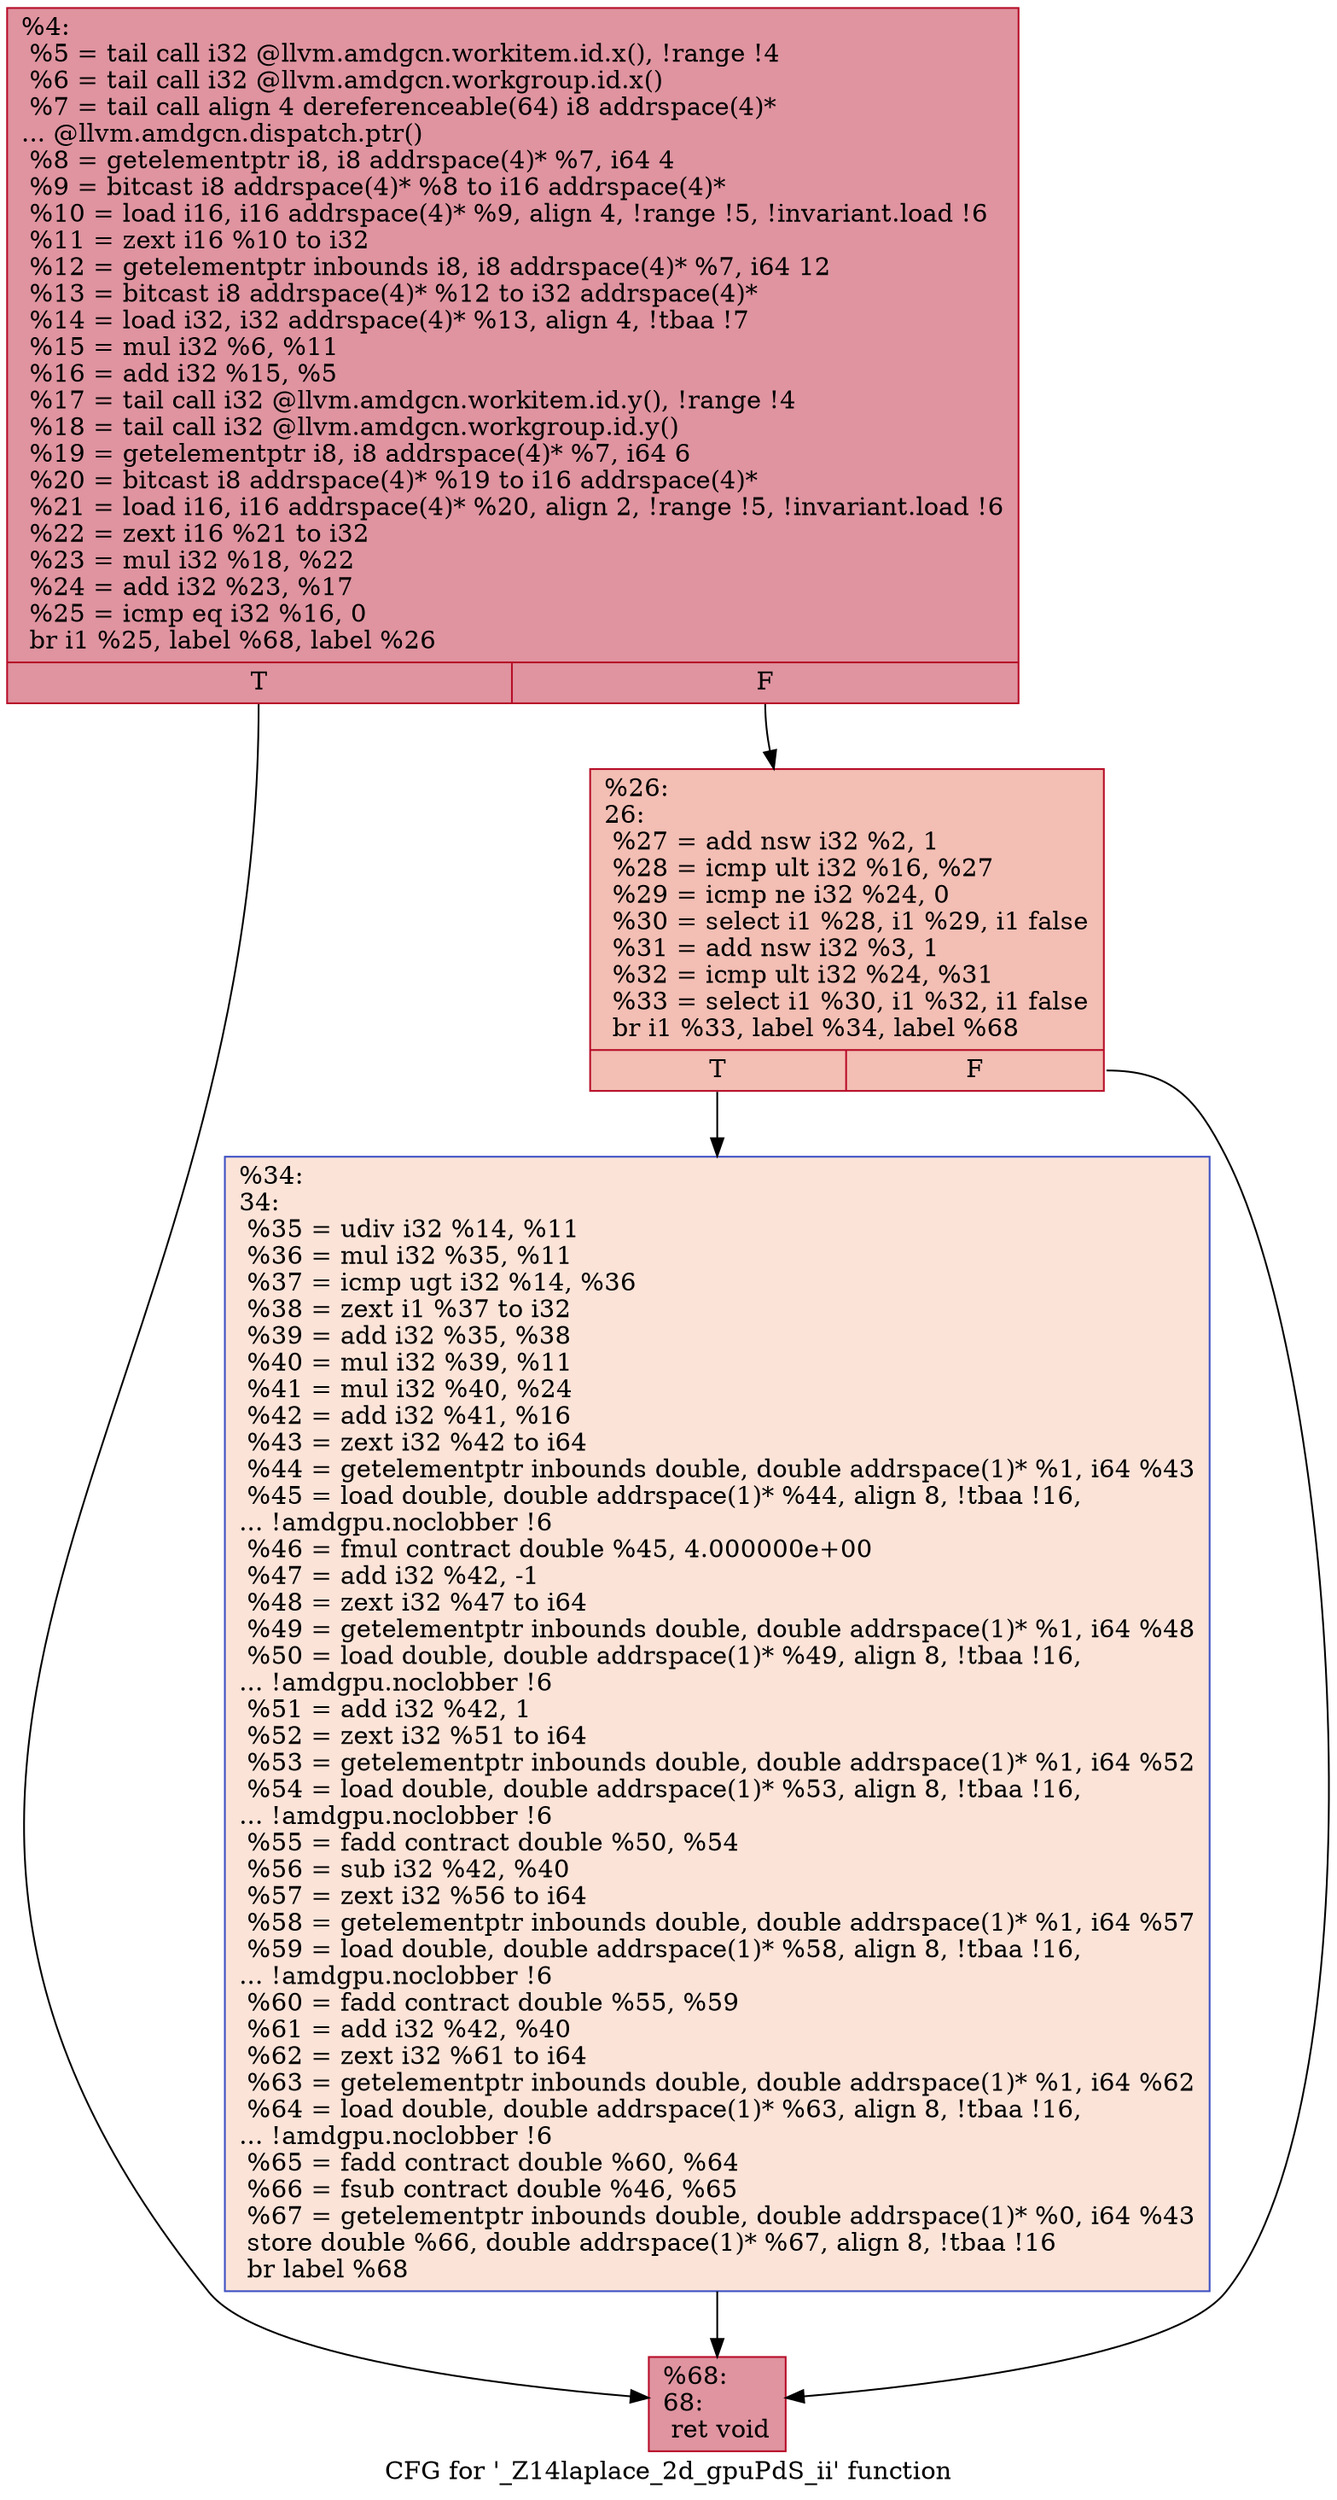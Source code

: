 digraph "CFG for '_Z14laplace_2d_gpuPdS_ii' function" {
	label="CFG for '_Z14laplace_2d_gpuPdS_ii' function";

	Node0x5c5cb80 [shape=record,color="#b70d28ff", style=filled, fillcolor="#b70d2870",label="{%4:\l  %5 = tail call i32 @llvm.amdgcn.workitem.id.x(), !range !4\l  %6 = tail call i32 @llvm.amdgcn.workgroup.id.x()\l  %7 = tail call align 4 dereferenceable(64) i8 addrspace(4)*\l... @llvm.amdgcn.dispatch.ptr()\l  %8 = getelementptr i8, i8 addrspace(4)* %7, i64 4\l  %9 = bitcast i8 addrspace(4)* %8 to i16 addrspace(4)*\l  %10 = load i16, i16 addrspace(4)* %9, align 4, !range !5, !invariant.load !6\l  %11 = zext i16 %10 to i32\l  %12 = getelementptr inbounds i8, i8 addrspace(4)* %7, i64 12\l  %13 = bitcast i8 addrspace(4)* %12 to i32 addrspace(4)*\l  %14 = load i32, i32 addrspace(4)* %13, align 4, !tbaa !7\l  %15 = mul i32 %6, %11\l  %16 = add i32 %15, %5\l  %17 = tail call i32 @llvm.amdgcn.workitem.id.y(), !range !4\l  %18 = tail call i32 @llvm.amdgcn.workgroup.id.y()\l  %19 = getelementptr i8, i8 addrspace(4)* %7, i64 6\l  %20 = bitcast i8 addrspace(4)* %19 to i16 addrspace(4)*\l  %21 = load i16, i16 addrspace(4)* %20, align 2, !range !5, !invariant.load !6\l  %22 = zext i16 %21 to i32\l  %23 = mul i32 %18, %22\l  %24 = add i32 %23, %17\l  %25 = icmp eq i32 %16, 0\l  br i1 %25, label %68, label %26\l|{<s0>T|<s1>F}}"];
	Node0x5c5cb80:s0 -> Node0x5c607d0;
	Node0x5c5cb80:s1 -> Node0x5c60860;
	Node0x5c60860 [shape=record,color="#b70d28ff", style=filled, fillcolor="#e36c5570",label="{%26:\l26:                                               \l  %27 = add nsw i32 %2, 1\l  %28 = icmp ult i32 %16, %27\l  %29 = icmp ne i32 %24, 0\l  %30 = select i1 %28, i1 %29, i1 false\l  %31 = add nsw i32 %3, 1\l  %32 = icmp ult i32 %24, %31\l  %33 = select i1 %30, i1 %32, i1 false\l  br i1 %33, label %34, label %68\l|{<s0>T|<s1>F}}"];
	Node0x5c60860:s0 -> Node0x5c5ede0;
	Node0x5c60860:s1 -> Node0x5c607d0;
	Node0x5c5ede0 [shape=record,color="#3d50c3ff", style=filled, fillcolor="#f6bfa670",label="{%34:\l34:                                               \l  %35 = udiv i32 %14, %11\l  %36 = mul i32 %35, %11\l  %37 = icmp ugt i32 %14, %36\l  %38 = zext i1 %37 to i32\l  %39 = add i32 %35, %38\l  %40 = mul i32 %39, %11\l  %41 = mul i32 %40, %24\l  %42 = add i32 %41, %16\l  %43 = zext i32 %42 to i64\l  %44 = getelementptr inbounds double, double addrspace(1)* %1, i64 %43\l  %45 = load double, double addrspace(1)* %44, align 8, !tbaa !16,\l... !amdgpu.noclobber !6\l  %46 = fmul contract double %45, 4.000000e+00\l  %47 = add i32 %42, -1\l  %48 = zext i32 %47 to i64\l  %49 = getelementptr inbounds double, double addrspace(1)* %1, i64 %48\l  %50 = load double, double addrspace(1)* %49, align 8, !tbaa !16,\l... !amdgpu.noclobber !6\l  %51 = add i32 %42, 1\l  %52 = zext i32 %51 to i64\l  %53 = getelementptr inbounds double, double addrspace(1)* %1, i64 %52\l  %54 = load double, double addrspace(1)* %53, align 8, !tbaa !16,\l... !amdgpu.noclobber !6\l  %55 = fadd contract double %50, %54\l  %56 = sub i32 %42, %40\l  %57 = zext i32 %56 to i64\l  %58 = getelementptr inbounds double, double addrspace(1)* %1, i64 %57\l  %59 = load double, double addrspace(1)* %58, align 8, !tbaa !16,\l... !amdgpu.noclobber !6\l  %60 = fadd contract double %55, %59\l  %61 = add i32 %42, %40\l  %62 = zext i32 %61 to i64\l  %63 = getelementptr inbounds double, double addrspace(1)* %1, i64 %62\l  %64 = load double, double addrspace(1)* %63, align 8, !tbaa !16,\l... !amdgpu.noclobber !6\l  %65 = fadd contract double %60, %64\l  %66 = fsub contract double %46, %65\l  %67 = getelementptr inbounds double, double addrspace(1)* %0, i64 %43\l  store double %66, double addrspace(1)* %67, align 8, !tbaa !16\l  br label %68\l}"];
	Node0x5c5ede0 -> Node0x5c607d0;
	Node0x5c607d0 [shape=record,color="#b70d28ff", style=filled, fillcolor="#b70d2870",label="{%68:\l68:                                               \l  ret void\l}"];
}
